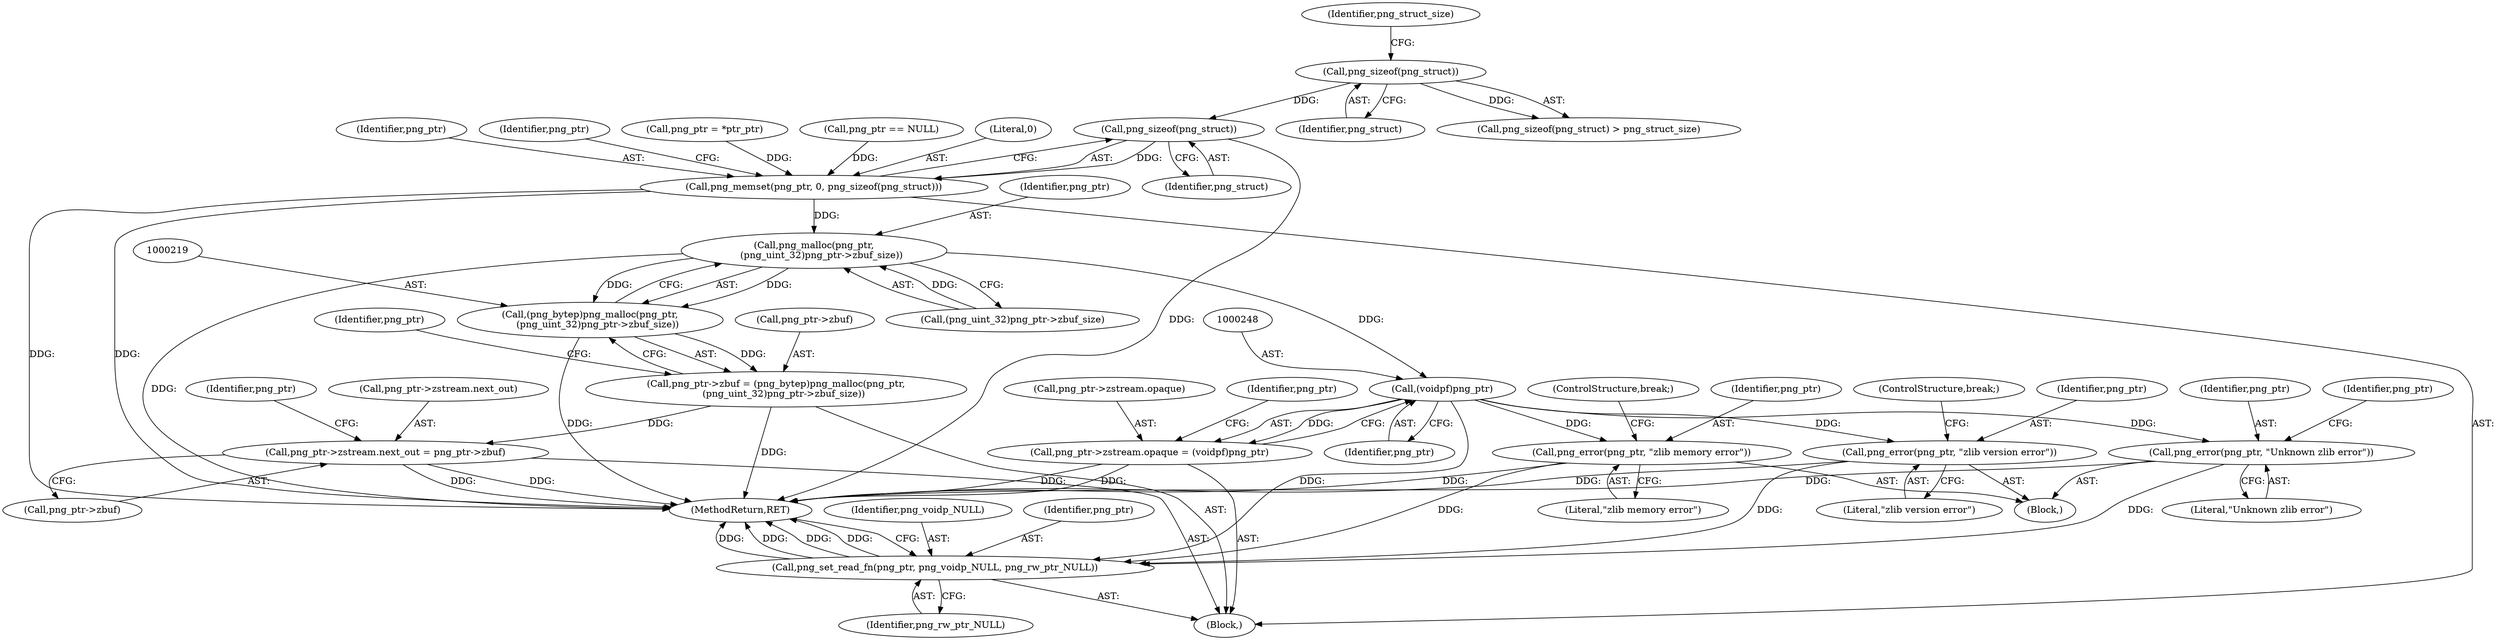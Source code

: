 digraph "0_Chrome_7f3d85b096f66870a15b37c2f40b219b2e292693_7@API" {
"1000183" [label="(Call,png_sizeof(png_struct))"];
"1000163" [label="(Call,png_sizeof(png_struct))"];
"1000180" [label="(Call,png_memset(png_ptr, 0, png_sizeof(png_struct)))"];
"1000220" [label="(Call,png_malloc(png_ptr,\n     (png_uint_32)png_ptr->zbuf_size))"];
"1000218" [label="(Call,(png_bytep)png_malloc(png_ptr,\n     (png_uint_32)png_ptr->zbuf_size))"];
"1000214" [label="(Call,png_ptr->zbuf = (png_bytep)png_malloc(png_ptr,\n     (png_uint_32)png_ptr->zbuf_size))"];
"1000273" [label="(Call,png_ptr->zstream.next_out = png_ptr->zbuf)"];
"1000247" [label="(Call,(voidpf)png_ptr)"];
"1000241" [label="(Call,png_ptr->zstream.opaque = (voidpf)png_ptr)"];
"1000260" [label="(Call,png_error(png_ptr, \"zlib memory error\"))"];
"1000293" [label="(Call,png_set_read_fn(png_ptr, png_voidp_NULL, png_rw_ptr_NULL))"];
"1000265" [label="(Call,png_error(png_ptr, \"zlib version error\"))"];
"1000270" [label="(Call,png_error(png_ptr, \"Unknown zlib error\"))"];
"1000285" [label="(Identifier,png_ptr)"];
"1000242" [label="(Call,png_ptr->zstream.opaque)"];
"1000164" [label="(Identifier,png_struct)"];
"1000181" [label="(Identifier,png_ptr)"];
"1000230" [label="(Identifier,png_ptr)"];
"1000273" [label="(Call,png_ptr->zstream.next_out = png_ptr->zbuf)"];
"1000279" [label="(Call,png_ptr->zbuf)"];
"1000249" [label="(Identifier,png_ptr)"];
"1000163" [label="(Call,png_sizeof(png_struct))"];
"1000184" [label="(Identifier,png_struct)"];
"1000218" [label="(Call,(png_bytep)png_malloc(png_ptr,\n     (png_uint_32)png_ptr->zbuf_size))"];
"1000222" [label="(Call,(png_uint_32)png_ptr->zbuf_size)"];
"1000256" [label="(Block,)"];
"1000261" [label="(Identifier,png_ptr)"];
"1000267" [label="(Literal,\"zlib version error\")"];
"1000297" [label="(MethodReturn,RET)"];
"1000183" [label="(Call,png_sizeof(png_struct))"];
"1000180" [label="(Call,png_memset(png_ptr, 0, png_sizeof(png_struct)))"];
"1000265" [label="(Call,png_error(png_ptr, \"zlib version error\"))"];
"1000274" [label="(Call,png_ptr->zstream.next_out)"];
"1000187" [label="(Identifier,png_ptr)"];
"1000296" [label="(Identifier,png_rw_ptr_NULL)"];
"1000295" [label="(Identifier,png_voidp_NULL)"];
"1000271" [label="(Identifier,png_ptr)"];
"1000214" [label="(Call,png_ptr->zbuf = (png_bytep)png_malloc(png_ptr,\n     (png_uint_32)png_ptr->zbuf_size))"];
"1000270" [label="(Call,png_error(png_ptr, \"Unknown zlib error\"))"];
"1000176" [label="(Call,png_ptr = *ptr_ptr)"];
"1000162" [label="(Call,png_sizeof(png_struct) > png_struct_size)"];
"1000260" [label="(Call,png_error(png_ptr, \"zlib memory error\"))"];
"1000165" [label="(Identifier,png_struct_size)"];
"1000221" [label="(Identifier,png_ptr)"];
"1000123" [label="(Call,png_ptr == NULL)"];
"1000293" [label="(Call,png_set_read_fn(png_ptr, png_voidp_NULL, png_rw_ptr_NULL))"];
"1000254" [label="(Identifier,png_ptr)"];
"1000241" [label="(Call,png_ptr->zstream.opaque = (voidpf)png_ptr)"];
"1000215" [label="(Call,png_ptr->zbuf)"];
"1000266" [label="(Identifier,png_ptr)"];
"1000268" [label="(ControlStructure,break;)"];
"1000220" [label="(Call,png_malloc(png_ptr,\n     (png_uint_32)png_ptr->zbuf_size))"];
"1000272" [label="(Literal,\"Unknown zlib error\")"];
"1000247" [label="(Call,(voidpf)png_ptr)"];
"1000262" [label="(Literal,\"zlib memory error\")"];
"1000111" [label="(Block,)"];
"1000263" [label="(ControlStructure,break;)"];
"1000294" [label="(Identifier,png_ptr)"];
"1000182" [label="(Literal,0)"];
"1000276" [label="(Identifier,png_ptr)"];
"1000183" -> "1000180"  [label="AST: "];
"1000183" -> "1000184"  [label="CFG: "];
"1000184" -> "1000183"  [label="AST: "];
"1000180" -> "1000183"  [label="CFG: "];
"1000183" -> "1000297"  [label="DDG: "];
"1000183" -> "1000180"  [label="DDG: "];
"1000163" -> "1000183"  [label="DDG: "];
"1000163" -> "1000162"  [label="AST: "];
"1000163" -> "1000164"  [label="CFG: "];
"1000164" -> "1000163"  [label="AST: "];
"1000165" -> "1000163"  [label="CFG: "];
"1000163" -> "1000162"  [label="DDG: "];
"1000180" -> "1000111"  [label="AST: "];
"1000181" -> "1000180"  [label="AST: "];
"1000182" -> "1000180"  [label="AST: "];
"1000187" -> "1000180"  [label="CFG: "];
"1000180" -> "1000297"  [label="DDG: "];
"1000180" -> "1000297"  [label="DDG: "];
"1000176" -> "1000180"  [label="DDG: "];
"1000123" -> "1000180"  [label="DDG: "];
"1000180" -> "1000220"  [label="DDG: "];
"1000220" -> "1000218"  [label="AST: "];
"1000220" -> "1000222"  [label="CFG: "];
"1000221" -> "1000220"  [label="AST: "];
"1000222" -> "1000220"  [label="AST: "];
"1000218" -> "1000220"  [label="CFG: "];
"1000220" -> "1000297"  [label="DDG: "];
"1000220" -> "1000218"  [label="DDG: "];
"1000220" -> "1000218"  [label="DDG: "];
"1000222" -> "1000220"  [label="DDG: "];
"1000220" -> "1000247"  [label="DDG: "];
"1000218" -> "1000214"  [label="AST: "];
"1000219" -> "1000218"  [label="AST: "];
"1000214" -> "1000218"  [label="CFG: "];
"1000218" -> "1000297"  [label="DDG: "];
"1000218" -> "1000214"  [label="DDG: "];
"1000214" -> "1000111"  [label="AST: "];
"1000215" -> "1000214"  [label="AST: "];
"1000230" -> "1000214"  [label="CFG: "];
"1000214" -> "1000297"  [label="DDG: "];
"1000214" -> "1000273"  [label="DDG: "];
"1000273" -> "1000111"  [label="AST: "];
"1000273" -> "1000279"  [label="CFG: "];
"1000274" -> "1000273"  [label="AST: "];
"1000279" -> "1000273"  [label="AST: "];
"1000285" -> "1000273"  [label="CFG: "];
"1000273" -> "1000297"  [label="DDG: "];
"1000273" -> "1000297"  [label="DDG: "];
"1000247" -> "1000241"  [label="AST: "];
"1000247" -> "1000249"  [label="CFG: "];
"1000248" -> "1000247"  [label="AST: "];
"1000249" -> "1000247"  [label="AST: "];
"1000241" -> "1000247"  [label="CFG: "];
"1000247" -> "1000241"  [label="DDG: "];
"1000247" -> "1000260"  [label="DDG: "];
"1000247" -> "1000265"  [label="DDG: "];
"1000247" -> "1000270"  [label="DDG: "];
"1000247" -> "1000293"  [label="DDG: "];
"1000241" -> "1000111"  [label="AST: "];
"1000242" -> "1000241"  [label="AST: "];
"1000254" -> "1000241"  [label="CFG: "];
"1000241" -> "1000297"  [label="DDG: "];
"1000241" -> "1000297"  [label="DDG: "];
"1000260" -> "1000256"  [label="AST: "];
"1000260" -> "1000262"  [label="CFG: "];
"1000261" -> "1000260"  [label="AST: "];
"1000262" -> "1000260"  [label="AST: "];
"1000263" -> "1000260"  [label="CFG: "];
"1000260" -> "1000297"  [label="DDG: "];
"1000260" -> "1000293"  [label="DDG: "];
"1000293" -> "1000111"  [label="AST: "];
"1000293" -> "1000296"  [label="CFG: "];
"1000294" -> "1000293"  [label="AST: "];
"1000295" -> "1000293"  [label="AST: "];
"1000296" -> "1000293"  [label="AST: "];
"1000297" -> "1000293"  [label="CFG: "];
"1000293" -> "1000297"  [label="DDG: "];
"1000293" -> "1000297"  [label="DDG: "];
"1000293" -> "1000297"  [label="DDG: "];
"1000293" -> "1000297"  [label="DDG: "];
"1000265" -> "1000293"  [label="DDG: "];
"1000270" -> "1000293"  [label="DDG: "];
"1000265" -> "1000256"  [label="AST: "];
"1000265" -> "1000267"  [label="CFG: "];
"1000266" -> "1000265"  [label="AST: "];
"1000267" -> "1000265"  [label="AST: "];
"1000268" -> "1000265"  [label="CFG: "];
"1000265" -> "1000297"  [label="DDG: "];
"1000270" -> "1000256"  [label="AST: "];
"1000270" -> "1000272"  [label="CFG: "];
"1000271" -> "1000270"  [label="AST: "];
"1000272" -> "1000270"  [label="AST: "];
"1000276" -> "1000270"  [label="CFG: "];
"1000270" -> "1000297"  [label="DDG: "];
}

